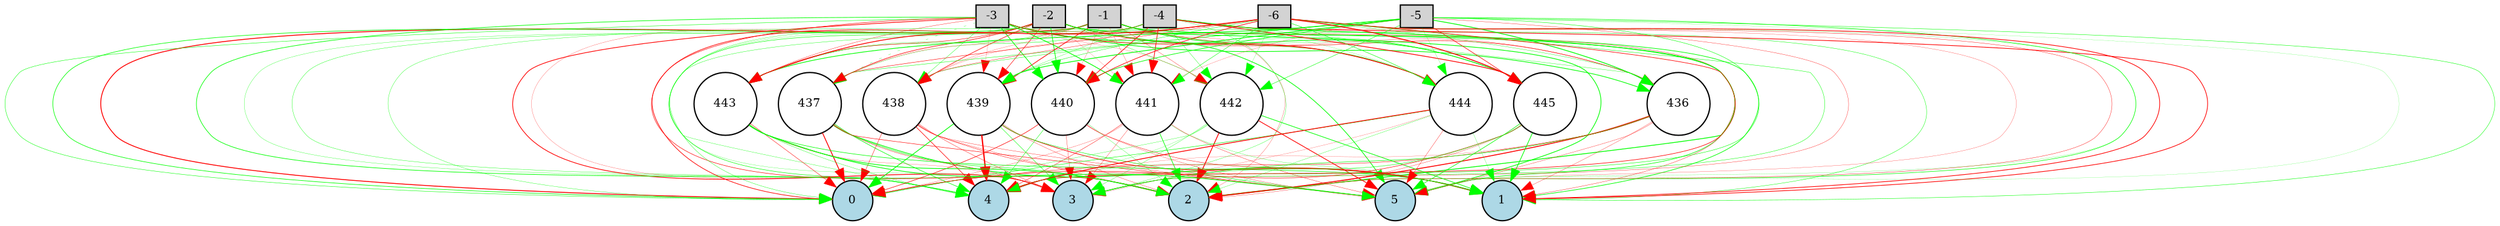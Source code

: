digraph {
	node [fontsize=9 height=0.2 shape=circle width=0.2]
	-1 [fillcolor=lightgray shape=box style=filled]
	-2 [fillcolor=lightgray shape=box style=filled]
	-3 [fillcolor=lightgray shape=box style=filled]
	-4 [fillcolor=lightgray shape=box style=filled]
	-5 [fillcolor=lightgray shape=box style=filled]
	-6 [fillcolor=lightgray shape=box style=filled]
	0 [fillcolor=lightblue style=filled]
	1 [fillcolor=lightblue style=filled]
	2 [fillcolor=lightblue style=filled]
	3 [fillcolor=lightblue style=filled]
	4 [fillcolor=lightblue style=filled]
	5 [fillcolor=lightblue style=filled]
	436 [fillcolor=white style=filled]
	437 [fillcolor=white style=filled]
	438 [fillcolor=white style=filled]
	439 [fillcolor=white style=filled]
	440 [fillcolor=white style=filled]
	441 [fillcolor=white style=filled]
	442 [fillcolor=white style=filled]
	443 [fillcolor=white style=filled]
	444 [fillcolor=white style=filled]
	445 [fillcolor=white style=filled]
	-1 -> 436 [color=red penwidth=0.3385770673574949 style=solid]
	-1 -> 437 [color=red penwidth=0.17937468484187147 style=solid]
	-1 -> 438 [color=red penwidth=0.1420614822695506 style=solid]
	-1 -> 439 [color=red penwidth=0.5097281293459719 style=solid]
	-1 -> 440 [color=red penwidth=0.1386497569579275 style=solid]
	-1 -> 441 [color=red penwidth=0.16420661161879413 style=solid]
	-1 -> 442 [color=red penwidth=0.19884930111964688 style=solid]
	-1 -> 443 [color=green penwidth=0.24134245897977302 style=solid]
	-1 -> 444 [color=green penwidth=0.5216013757027448 style=solid]
	-1 -> 445 [color=green penwidth=0.1769615725309085 style=solid]
	-2 -> 436 [color=red penwidth=0.1717584246191982 style=solid]
	-2 -> 437 [color=red penwidth=0.430656105769072 style=solid]
	-2 -> 438 [color=red penwidth=0.41373325235429514 style=solid]
	-2 -> 439 [color=red penwidth=0.3600311046785394 style=solid]
	-2 -> 440 [color=green penwidth=0.528619609801015 style=solid]
	-2 -> 441 [color=red penwidth=0.10679200523176849 style=solid]
	-2 -> 442 [color=green penwidth=0.22528728121861918 style=solid]
	-2 -> 443 [color=red penwidth=0.31705385976736566 style=solid]
	-2 -> 444 [color=red penwidth=0.42633587681322294 style=solid]
	-2 -> 445 [color=green penwidth=0.5339273494772141 style=solid]
	-3 -> 436 [color=green penwidth=0.5390107516672064 style=solid]
	-3 -> 437 [color=green penwidth=0.17116491730923333 style=dotted]
	-3 -> 438 [color=green penwidth=0.22665976661798382 style=solid]
	-3 -> 439 [color=red penwidth=0.11753018547216029 style=solid]
	-3 -> 440 [color=green penwidth=0.5277881749526199 style=solid]
	-3 -> 441 [color=green penwidth=0.5795263868237024 style=solid]
	-3 -> 442 [color=red penwidth=0.12121941286386147 style=solid]
	-3 -> 443 [color=red penwidth=0.22005655236312954 style=solid]
	-3 -> 444 [color=red penwidth=0.4551114936656818 style=solid]
	-3 -> 445 [color=green penwidth=0.18802076729774522 style=solid]
	-4 -> 436 [color=green penwidth=0.21886554610372091 style=solid]
	-4 -> 437 [color=green penwidth=0.1386518979535017 style=solid]
	-4 -> 438 [color=red penwidth=0.1131104074526478 style=solid]
	-4 -> 439 [color=green penwidth=0.17099755122642896 style=solid]
	-4 -> 440 [color=red penwidth=0.4805534072994637 style=solid]
	-4 -> 441 [color=red penwidth=0.5085079506235759 style=solid]
	-4 -> 442 [color=green penwidth=0.21861994303888416 style=solid]
	-4 -> 443 [color=green penwidth=0.1704972118986458 style=solid]
	-4 -> 444 [color=green penwidth=0.12449034518330715 style=solid]
	-4 -> 445 [color=red penwidth=0.6033548836249417 style=solid]
	-5 -> 436 [color=green penwidth=0.6161683559945536 style=solid]
	-5 -> 437 [color=green penwidth=0.27871860321875874 style=solid]
	-5 -> 438 [color=green penwidth=0.25725835702917327 style=solid]
	-5 -> 439 [color=green penwidth=0.5933706239153885 style=solid]
	-5 -> 440 [color=green penwidth=0.47061027337350914 style=solid]
	-5 -> 441 [color=red penwidth=0.12418525996060308 style=solid]
	-5 -> 442 [color=green penwidth=0.310721925812796 style=solid]
	-5 -> 443 [color=green penwidth=0.5608183761848207 style=solid]
	-5 -> 444 [color=green penwidth=0.14449466256658314 style=solid]
	-5 -> 445 [color=red penwidth=0.40526528442543286 style=solid]
	-6 -> 436 [color=green penwidth=0.21321990780362093 style=solid]
	-6 -> 437 [color=red penwidth=0.3224072999126444 style=solid]
	-6 -> 438 [color=red penwidth=0.25027694055363975 style=solid]
	-6 -> 439 [color=green penwidth=0.26641269322475525 style=solid]
	-6 -> 440 [color=red penwidth=0.4675511608948457 style=solid]
	-6 -> 441 [color=green penwidth=0.3021786274861281 style=solid]
	-6 -> 442 [color=green penwidth=0.13156639918376217 style=solid]
	-6 -> 443 [color=red penwidth=0.644518748093985 style=solid]
	-6 -> 444 [color=green penwidth=0.3423581606060577 style=solid]
	-6 -> 445 [color=red penwidth=0.7198918165374195 style=solid]
	436 -> 0 [color=red penwidth=0.2992025466805891 style=solid]
	436 -> 1 [color=red penwidth=0.1820792181725712 style=solid]
	436 -> 2 [color=red penwidth=0.7222274212547871 style=solid]
	436 -> 3 [color=green penwidth=0.3588193622302771 style=solid]
	436 -> 4 [color=red penwidth=0.1254044276359109 style=solid]
	436 -> 5 [color=red penwidth=0.19343750970913198 style=solid]
	437 -> 0 [color=red penwidth=0.6745600375023226 style=solid]
	437 -> 1 [color=green penwidth=0.5500526217593495 style=solid]
	437 -> 2 [color=green penwidth=0.3446975739542151 style=solid]
	437 -> 3 [color=red penwidth=0.23771772580337586 style=solid]
	437 -> 4 [color=green penwidth=0.41004449819959476 style=solid]
	437 -> 5 [color=red penwidth=0.3348210785755359 style=solid]
	438 -> 0 [color=red penwidth=0.28638510069722284 style=solid]
	438 -> 1 [color=red penwidth=0.27180611221048234 style=solid]
	438 -> 2 [color=red penwidth=0.1916787889262237 style=solid]
	438 -> 3 [color=red penwidth=0.23555843554457878 style=solid]
	438 -> 4 [color=red penwidth=0.418991099433048 style=solid]
	438 -> 5 [color=red penwidth=0.21023558220547572 style=solid]
	439 -> 0 [color=green penwidth=0.576562493665892 style=solid]
	439 -> 1 [color=red penwidth=0.4793021417354266 style=solid]
	439 -> 2 [color=red penwidth=0.19591850588640114 style=solid]
	439 -> 3 [color=green penwidth=0.30173118276123306 style=solid]
	439 -> 4 [color=red penwidth=1.0211407507004058 style=solid]
	439 -> 5 [color=green penwidth=0.33123446573961546 style=solid]
	440 -> 0 [color=red penwidth=0.39823776708515646 style=solid]
	440 -> 1 [color=red penwidth=0.27490872225945384 style=solid]
	440 -> 2 [color=green penwidth=0.17674050635538502 style=solid]
	440 -> 3 [color=red penwidth=0.20515363500964567 style=solid]
	440 -> 4 [color=green penwidth=0.29352190028885417 style=solid]
	440 -> 5 [color=red penwidth=0.17361676671416892 style=solid]
	441 -> 0 [color=red penwidth=0.15779315079284956 style=solid]
	441 -> 1 [color=green penwidth=0.17249885505823298 style=solid]
	441 -> 2 [color=green penwidth=0.47680225019996103 style=solid]
	441 -> 3 [color=red penwidth=0.19069218319638842 style=solid]
	441 -> 4 [color=red penwidth=0.26845206538581007 style=solid]
	441 -> 5 [color=red penwidth=0.21555178429683822 style=solid]
	442 -> 0 [color=green penwidth=0.19038056569131517 style=solid]
	442 -> 1 [color=green penwidth=0.4976026714015851 style=solid]
	442 -> 2 [color=red penwidth=0.6592640766140943 style=solid]
	442 -> 3 [color=green penwidth=0.192236706127141 style=solid]
	442 -> 4 [color=green penwidth=0.13404602797957954 style=solid]
	442 -> 5 [color=red penwidth=0.56659904964052 style=solid]
	443 -> 0 [color=red penwidth=0.2887332191371169 style=solid]
	443 -> 1 [color=green penwidth=0.4042981515210565 style=solid]
	443 -> 2 [color=green penwidth=0.5596286131320405 style=solid]
	443 -> 3 [color=red penwidth=0.13518379342660952 style=solid]
	443 -> 4 [color=green penwidth=0.2174728328027784 style=solid]
	443 -> 5 [color=green penwidth=0.5443028866063682 style=solid]
	444 -> 0 [color=green penwidth=0.33998220640631727 style=solid]
	444 -> 1 [color=green penwidth=0.15035979272889002 style=solid]
	444 -> 2 [color=green penwidth=0.18793380743484503 style=solid]
	444 -> 3 [color=red penwidth=0.12654891316652883 style=solid]
	444 -> 4 [color=red penwidth=0.6452591132134996 style=solid]
	444 -> 5 [color=red penwidth=0.20888997839292522 style=solid]
	445 -> 0 [color=red penwidth=0.3528196363606907 style=solid]
	445 -> 1 [color=green penwidth=0.5357110099767495 style=solid]
	445 -> 2 [color=red penwidth=0.18656622442143866 style=solid]
	445 -> 3 [color=green penwidth=0.22089599245042935 style=solid]
	445 -> 4 [color=green penwidth=0.11152022223172092 style=solid]
	445 -> 5 [color=green penwidth=0.42321088360601955 style=solid]
	-1 -> 0 [color=red penwidth=0.6889582418894189 style=solid]
	-1 -> 1 [color=green penwidth=0.4750499122406274 style=solid]
	-1 -> 2 [color=red penwidth=0.15522414531987289 style=solid]
	-1 -> 3 [color=green penwidth=0.1492719671210977 style=solid]
	-1 -> 4 [color=green penwidth=0.2297866570506357 style=solid]
	-1 -> 5 [color=green penwidth=0.4235904728092599 style=solid]
	-2 -> 0 [color=green penwidth=0.4404332473650159 style=solid]
	-2 -> 1 [color=green penwidth=0.27095862815352534 style=solid]
	-2 -> 2 [color=green penwidth=0.35621689816368585 style=solid]
	-2 -> 3 [color=red penwidth=0.14034064869765564 style=solid]
	-2 -> 4 [color=green penwidth=0.1819192868101779 style=solid]
	-2 -> 5 [color=green penwidth=0.5613147026152088 style=solid]
	-3 -> 0 [color=green penwidth=0.300531915120811 style=solid]
	-3 -> 1 [color=red penwidth=0.2225390039167049 style=solid]
	-3 -> 2 [color=red penwidth=0.36313104005226626 style=solid]
	-3 -> 3 [color=red penwidth=0.5611119384895062 style=solid]
	-3 -> 4 [color=green penwidth=0.47020467971328805 style=solid]
	-3 -> 5 [color=green penwidth=0.5339356966849467 style=solid]
	-4 -> 0 [color=red penwidth=0.48647529201304873 style=solid]
	-4 -> 1 [color=red penwidth=0.5339388530766238 style=solid]
	-4 -> 2 [color=green penwidth=0.6272137395074188 style=solid]
	-4 -> 3 [color=green penwidth=0.19484935114699897 style=solid]
	-4 -> 4 [color=green penwidth=0.19994317053447225 style=solid]
	-4 -> 5 [color=red penwidth=0.15179761892944416 style=solid]
	-5 -> 0 [color=green penwidth=0.23402899013759002 style=solid]
	-5 -> 1 [color=green penwidth=0.30422367386779203 style=solid]
	-5 -> 2 [color=green penwidth=0.3893084326861159 style=solid]
	-5 -> 3 [color=red penwidth=0.20516274766990034 style=solid]
	-5 -> 4 [color=green penwidth=0.3114424266230301 style=solid]
	-5 -> 5 [color=green penwidth=0.10451940196000523 style=solid]
	-6 -> 0 [color=green penwidth=0.21321189671387708 style=solid]
	-6 -> 1 [color=red penwidth=0.5369061586140071 style=solid]
	-6 -> 2 [color=red penwidth=0.23853412662260196 style=solid]
	-6 -> 3 [color=green penwidth=0.2777278080563974 style=solid]
	-6 -> 4 [color=red penwidth=0.42692038698006063 style=solid]
	-6 -> 5 [color=green penwidth=0.12121772321401929 style=solid]
}
